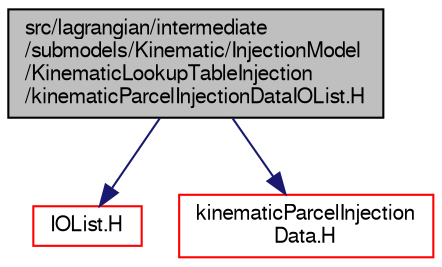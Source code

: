 digraph "src/lagrangian/intermediate/submodels/Kinematic/InjectionModel/KinematicLookupTableInjection/kinematicParcelInjectionDataIOList.H"
{
  bgcolor="transparent";
  edge [fontname="FreeSans",fontsize="10",labelfontname="FreeSans",labelfontsize="10"];
  node [fontname="FreeSans",fontsize="10",shape=record];
  Node0 [label="src/lagrangian/intermediate\l/submodels/Kinematic/InjectionModel\l/KinematicLookupTableInjection\l/kinematicParcelInjectionDataIOList.H",height=0.2,width=0.4,color="black", fillcolor="grey75", style="filled", fontcolor="black"];
  Node0 -> Node1 [color="midnightblue",fontsize="10",style="solid",fontname="FreeSans"];
  Node1 [label="IOList.H",height=0.2,width=0.4,color="red",URL="$a09038.html"];
  Node0 -> Node69 [color="midnightblue",fontsize="10",style="solid",fontname="FreeSans"];
  Node69 [label="kinematicParcelInjection\lData.H",height=0.2,width=0.4,color="red",URL="$a05762.html"];
}
